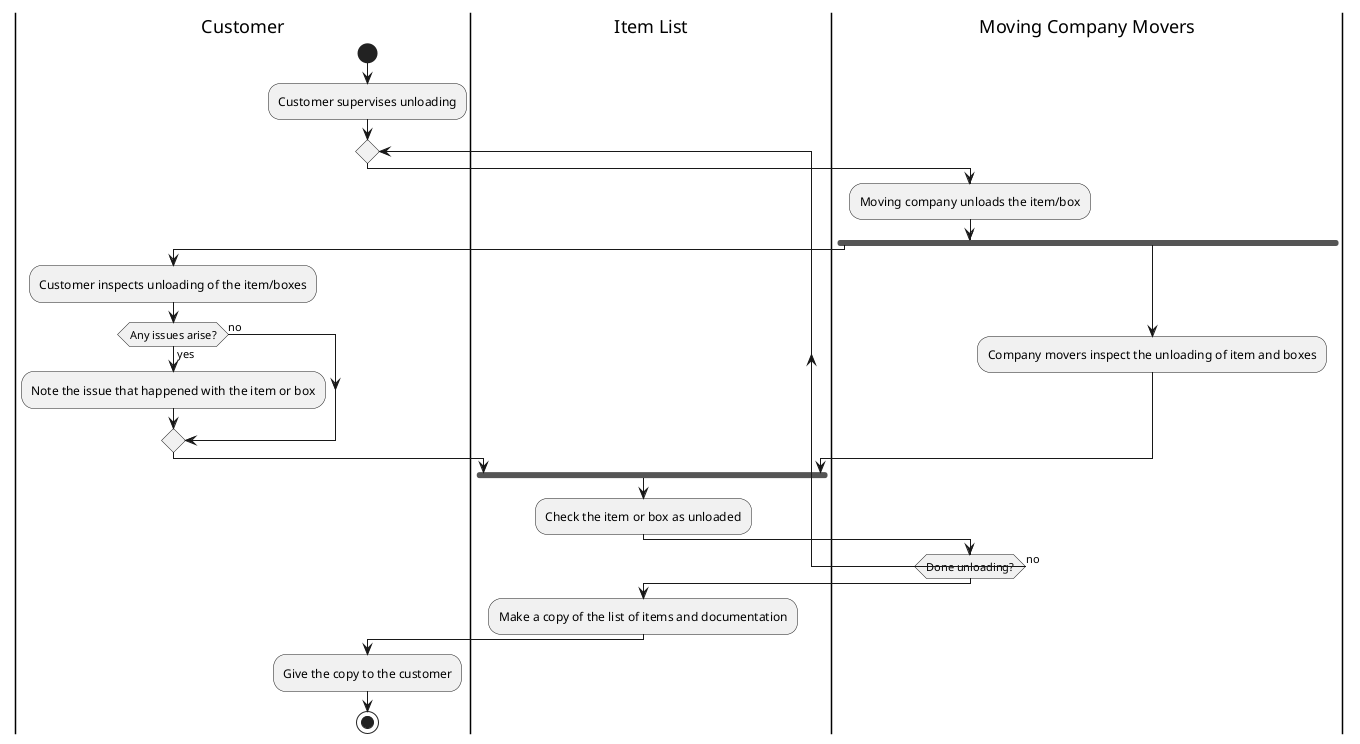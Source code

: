 @startuml

|Customer|
start
|Customer|
:Customer supervises unloading;
repeat
  |Item List|
  |Moving Company Movers|
:Moving company unloads the item/box;
fork
|Customer|
:Customer inspects unloading of the item/boxes;
if (Any issues arise?) then (yes)
  |Customer|
  :Note the issue that happened with the item or box;
else (no)
  |Customer|
endif
|Moving Company Movers|
fork again
  :Company movers inspect the unloading of item and boxes;
  |Item List|
  |Moving Company Movers|
  |Item List|
end fork
|Item List|
:Check the item or box as unloaded;
|Moving Company Movers|
repeat while (Done unloading?) is (no)
|Item List|
:Make a copy of the list of items and documentation;
|Customer|
:Give the copy to the customer;
|Customer|

stop

@enduml
